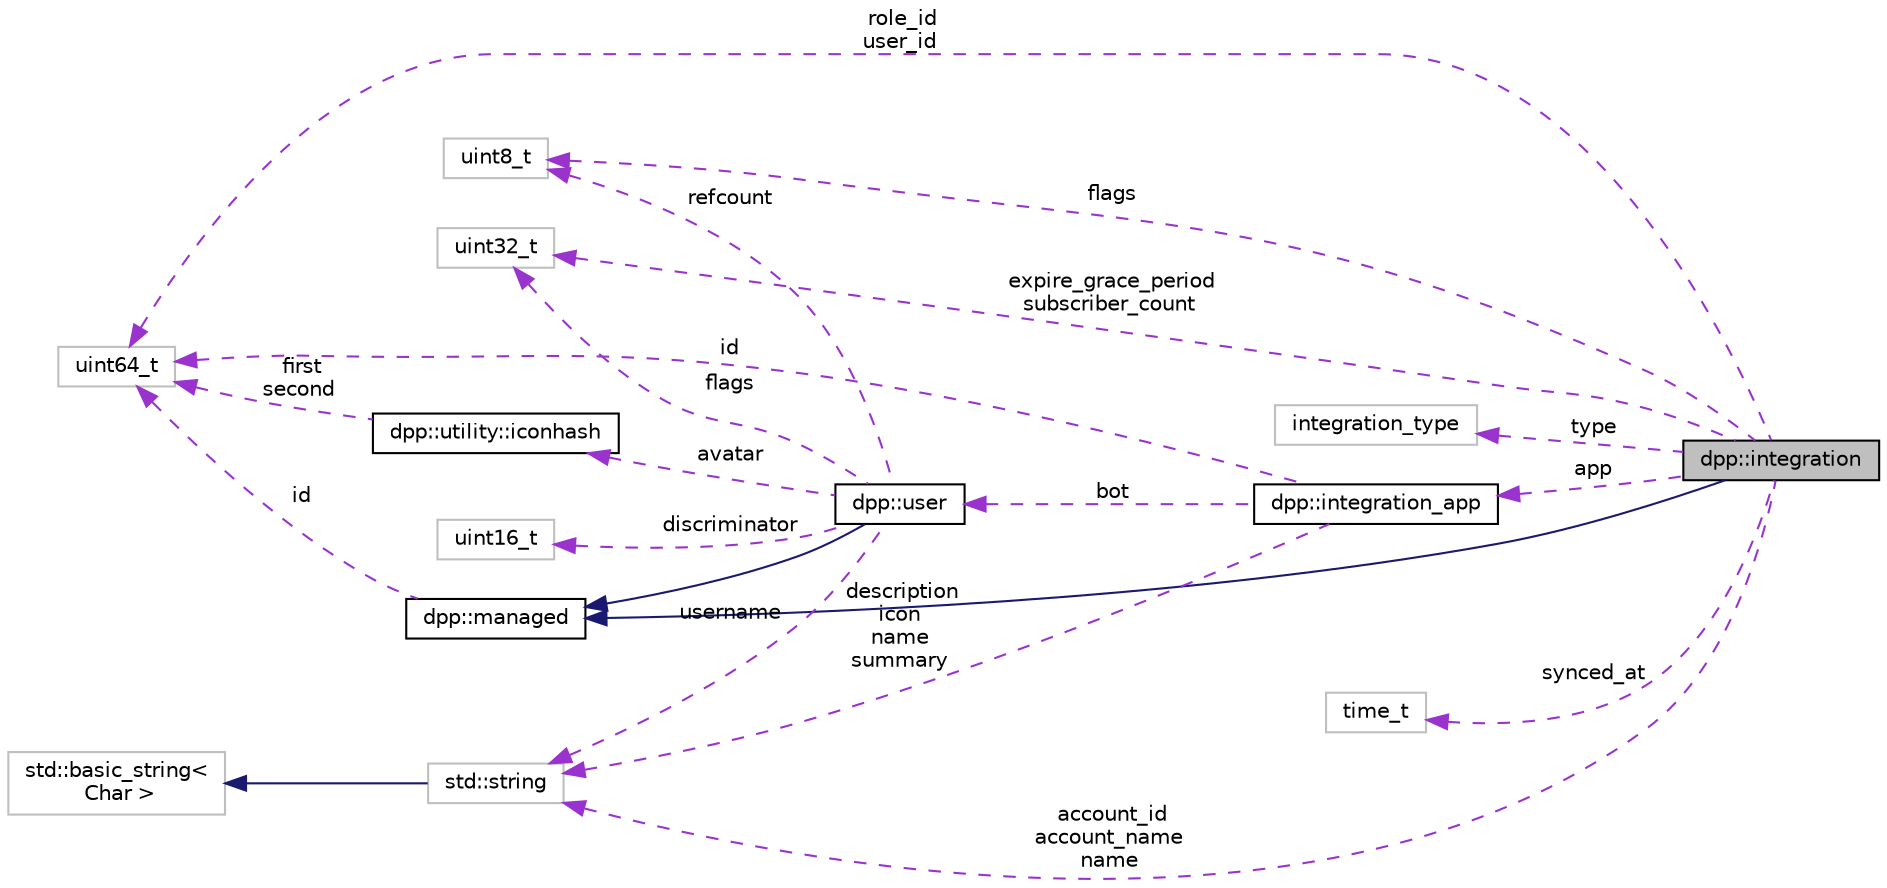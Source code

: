 digraph "dpp::integration"
{
 // INTERACTIVE_SVG=YES
 // LATEX_PDF_SIZE
  bgcolor="transparent";
  edge [fontname="Helvetica",fontsize="10",labelfontname="Helvetica",labelfontsize="10"];
  node [fontname="Helvetica",fontsize="10",shape=record];
  rankdir="LR";
  Node1 [label="dpp::integration",height=0.2,width=0.4,color="black", fillcolor="grey75", style="filled", fontcolor="black",tooltip="Represents an integration on a guild, e.g. a connection to twitch."];
  Node2 -> Node1 [dir="back",color="midnightblue",fontsize="10",style="solid",fontname="Helvetica"];
  Node2 [label="dpp::managed",height=0.2,width=0.4,color="black",URL="$classdpp_1_1managed.html",tooltip="The managed class is the base class for various types that can be stored in a cache that are identifi..."];
  Node3 -> Node2 [dir="back",color="darkorchid3",fontsize="10",style="dashed",label=" id" ,fontname="Helvetica"];
  Node3 [label="uint64_t",height=0.2,width=0.4,color="grey75",tooltip=" "];
  Node4 -> Node1 [dir="back",color="darkorchid3",fontsize="10",style="dashed",label=" account_id\naccount_name\nname" ,fontname="Helvetica"];
  Node4 [label="std::string",height=0.2,width=0.4,color="grey75",tooltip=" "];
  Node5 -> Node4 [dir="back",color="midnightblue",fontsize="10",style="solid",fontname="Helvetica"];
  Node5 [label="std::basic_string\<\l Char \>",height=0.2,width=0.4,color="grey75",tooltip=" "];
  Node6 -> Node1 [dir="back",color="darkorchid3",fontsize="10",style="dashed",label=" type" ,fontname="Helvetica"];
  Node6 [label="integration_type",height=0.2,width=0.4,color="grey75",tooltip=" "];
  Node7 -> Node1 [dir="back",color="darkorchid3",fontsize="10",style="dashed",label=" flags" ,fontname="Helvetica"];
  Node7 [label="uint8_t",height=0.2,width=0.4,color="grey75",tooltip=" "];
  Node3 -> Node1 [dir="back",color="darkorchid3",fontsize="10",style="dashed",label=" role_id\nuser_id" ,fontname="Helvetica"];
  Node8 -> Node1 [dir="back",color="darkorchid3",fontsize="10",style="dashed",label=" expire_grace_period\nsubscriber_count" ,fontname="Helvetica"];
  Node8 [label="uint32_t",height=0.2,width=0.4,color="grey75",tooltip=" "];
  Node9 -> Node1 [dir="back",color="darkorchid3",fontsize="10",style="dashed",label=" synced_at" ,fontname="Helvetica"];
  Node9 [label="time_t",height=0.2,width=0.4,color="grey75",tooltip=" "];
  Node10 -> Node1 [dir="back",color="darkorchid3",fontsize="10",style="dashed",label=" app" ,fontname="Helvetica"];
  Node10 [label="dpp::integration_app",height=0.2,width=0.4,color="black",URL="$structdpp_1_1integration__app.html",tooltip="An application that has been integrated."];
  Node3 -> Node10 [dir="back",color="darkorchid3",fontsize="10",style="dashed",label=" id" ,fontname="Helvetica"];
  Node4 -> Node10 [dir="back",color="darkorchid3",fontsize="10",style="dashed",label=" description\nicon\nname\nsummary" ,fontname="Helvetica"];
  Node11 -> Node10 [dir="back",color="darkorchid3",fontsize="10",style="dashed",label=" bot" ,fontname="Helvetica"];
  Node11 [label="dpp::user",height=0.2,width=0.4,color="black",URL="$classdpp_1_1user.html",tooltip="Represents a user on discord. May or may not be a member of a dpp::guild."];
  Node2 -> Node11 [dir="back",color="midnightblue",fontsize="10",style="solid",fontname="Helvetica"];
  Node4 -> Node11 [dir="back",color="darkorchid3",fontsize="10",style="dashed",label=" username" ,fontname="Helvetica"];
  Node12 -> Node11 [dir="back",color="darkorchid3",fontsize="10",style="dashed",label=" discriminator" ,fontname="Helvetica"];
  Node12 [label="uint16_t",height=0.2,width=0.4,color="grey75",tooltip=" "];
  Node13 -> Node11 [dir="back",color="darkorchid3",fontsize="10",style="dashed",label=" avatar" ,fontname="Helvetica"];
  Node13 [label="dpp::utility::iconhash",height=0.2,width=0.4,color="black",URL="$structdpp_1_1utility_1_1iconhash.html",tooltip="Store a 128 bit icon hash (profile picture, server icon etc) as a 128 bit binary value made of two ui..."];
  Node3 -> Node13 [dir="back",color="darkorchid3",fontsize="10",style="dashed",label=" first\nsecond" ,fontname="Helvetica"];
  Node8 -> Node11 [dir="back",color="darkorchid3",fontsize="10",style="dashed",label=" flags" ,fontname="Helvetica"];
  Node7 -> Node11 [dir="back",color="darkorchid3",fontsize="10",style="dashed",label=" refcount" ,fontname="Helvetica"];
}
